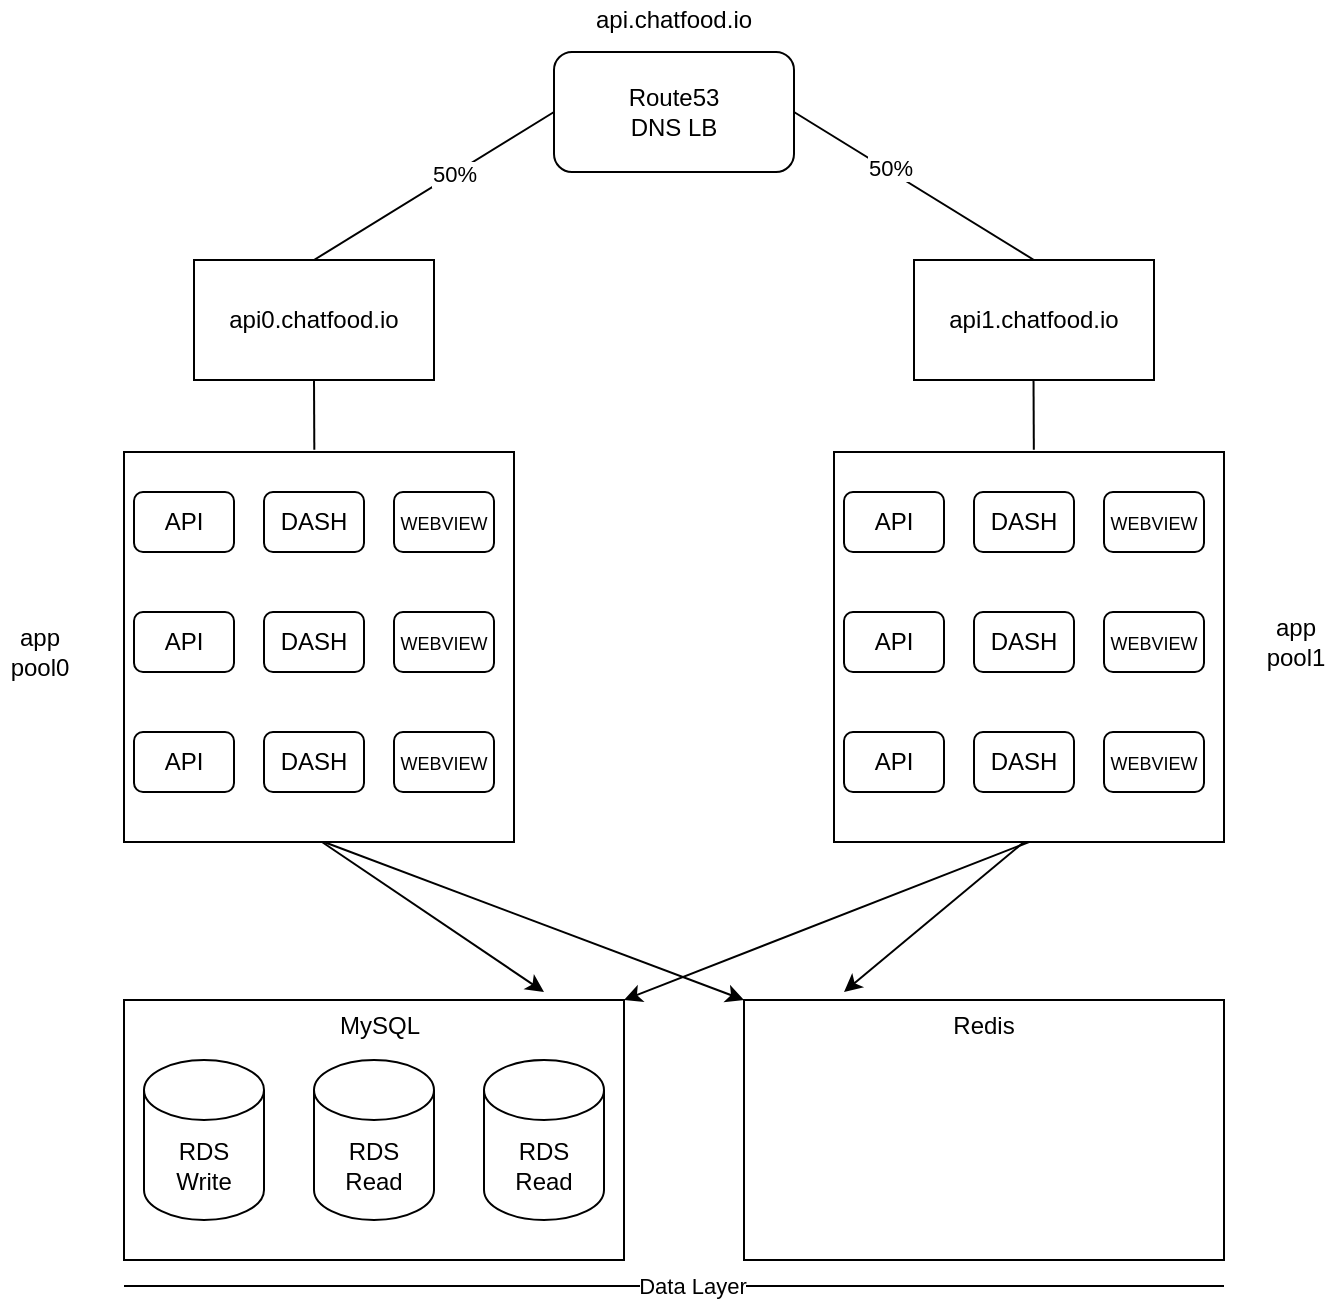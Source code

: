 <mxfile version="14.2.3" type="github">
  <diagram id="oyQrdK69_zk_5RSMQO_P" name="Page-1">
    <mxGraphModel dx="1694" dy="1137" grid="1" gridSize="10" guides="1" tooltips="1" connect="1" arrows="1" fold="1" page="1" pageScale="1" pageWidth="850" pageHeight="1100" math="0" shadow="0">
      <root>
        <mxCell id="0" />
        <mxCell id="1" parent="0" />
        <mxCell id="ECesB-shhla84f2rkFuC-1" value="Route53&lt;br&gt;DNS LB" style="rounded=1;whiteSpace=wrap;html=1;" vertex="1" parent="1">
          <mxGeometry x="365" y="126" width="120" height="60" as="geometry" />
        </mxCell>
        <mxCell id="ECesB-shhla84f2rkFuC-2" value="api0.chatfood.io" style="rounded=0;whiteSpace=wrap;html=1;" vertex="1" parent="1">
          <mxGeometry x="185" y="230" width="120" height="60" as="geometry" />
        </mxCell>
        <mxCell id="ECesB-shhla84f2rkFuC-3" value="api1.chatfood.io" style="rounded=0;whiteSpace=wrap;html=1;" vertex="1" parent="1">
          <mxGeometry x="545" y="230" width="120" height="60" as="geometry" />
        </mxCell>
        <mxCell id="ECesB-shhla84f2rkFuC-4" value="api.chatfood.io" style="text;html=1;strokeColor=none;fillColor=none;align=center;verticalAlign=middle;whiteSpace=wrap;rounded=0;" vertex="1" parent="1">
          <mxGeometry x="405" y="100" width="40" height="20" as="geometry" />
        </mxCell>
        <mxCell id="ECesB-shhla84f2rkFuC-5" value="" style="endArrow=none;html=1;exitX=0.5;exitY=0;exitDx=0;exitDy=0;" edge="1" parent="1" source="ECesB-shhla84f2rkFuC-2">
          <mxGeometry width="50" height="50" relative="1" as="geometry">
            <mxPoint x="315" y="206" as="sourcePoint" />
            <mxPoint x="365" y="156" as="targetPoint" />
          </mxGeometry>
        </mxCell>
        <mxCell id="ECesB-shhla84f2rkFuC-7" value="50%" style="edgeLabel;html=1;align=center;verticalAlign=middle;resizable=0;points=[];" vertex="1" connectable="0" parent="ECesB-shhla84f2rkFuC-5">
          <mxGeometry x="0.169" relative="1" as="geometry">
            <mxPoint as="offset" />
          </mxGeometry>
        </mxCell>
        <mxCell id="ECesB-shhla84f2rkFuC-6" value="" style="endArrow=none;html=1;exitX=0.5;exitY=0;exitDx=0;exitDy=0;entryX=0.5;entryY=0;entryDx=0;entryDy=0;" edge="1" parent="1" target="ECesB-shhla84f2rkFuC-3">
          <mxGeometry width="50" height="50" relative="1" as="geometry">
            <mxPoint x="485" y="156" as="sourcePoint" />
            <mxPoint x="605" y="76" as="targetPoint" />
          </mxGeometry>
        </mxCell>
        <mxCell id="ECesB-shhla84f2rkFuC-8" value="50%" style="edgeLabel;html=1;align=center;verticalAlign=middle;resizable=0;points=[];" vertex="1" connectable="0" parent="ECesB-shhla84f2rkFuC-6">
          <mxGeometry x="-0.215" y="2" relative="1" as="geometry">
            <mxPoint x="-1" as="offset" />
          </mxGeometry>
        </mxCell>
        <mxCell id="ECesB-shhla84f2rkFuC-9" value="" style="whiteSpace=wrap;html=1;aspect=fixed;" vertex="1" parent="1">
          <mxGeometry x="150" y="326" width="195" height="195" as="geometry" />
        </mxCell>
        <mxCell id="ECesB-shhla84f2rkFuC-10" value="API" style="rounded=1;whiteSpace=wrap;html=1;" vertex="1" parent="1">
          <mxGeometry x="155" y="466" width="50" height="30" as="geometry" />
        </mxCell>
        <mxCell id="ECesB-shhla84f2rkFuC-11" value="API" style="rounded=1;whiteSpace=wrap;html=1;" vertex="1" parent="1">
          <mxGeometry x="155" y="406" width="50" height="30" as="geometry" />
        </mxCell>
        <mxCell id="ECesB-shhla84f2rkFuC-12" value="API" style="rounded=1;whiteSpace=wrap;html=1;" vertex="1" parent="1">
          <mxGeometry x="155" y="346" width="50" height="30" as="geometry" />
        </mxCell>
        <mxCell id="ECesB-shhla84f2rkFuC-17" value="DASH" style="rounded=1;whiteSpace=wrap;html=1;" vertex="1" parent="1">
          <mxGeometry x="220" y="466" width="50" height="30" as="geometry" />
        </mxCell>
        <mxCell id="ECesB-shhla84f2rkFuC-18" value="DASH" style="rounded=1;whiteSpace=wrap;html=1;" vertex="1" parent="1">
          <mxGeometry x="220" y="406" width="50" height="30" as="geometry" />
        </mxCell>
        <mxCell id="ECesB-shhla84f2rkFuC-19" value="DASH" style="rounded=1;whiteSpace=wrap;html=1;" vertex="1" parent="1">
          <mxGeometry x="220" y="346" width="50" height="30" as="geometry" />
        </mxCell>
        <mxCell id="ECesB-shhla84f2rkFuC-20" value="&lt;span style=&quot;font-size: 9px&quot;&gt;WEBVIEW&lt;/span&gt;" style="rounded=1;whiteSpace=wrap;html=1;" vertex="1" parent="1">
          <mxGeometry x="285" y="466" width="50" height="30" as="geometry" />
        </mxCell>
        <mxCell id="ECesB-shhla84f2rkFuC-21" value="&lt;span style=&quot;font-size: 9px&quot;&gt;WEBVIEW&lt;/span&gt;" style="rounded=1;whiteSpace=wrap;html=1;" vertex="1" parent="1">
          <mxGeometry x="285" y="406" width="50" height="30" as="geometry" />
        </mxCell>
        <mxCell id="ECesB-shhla84f2rkFuC-22" value="&lt;font style=&quot;font-size: 9px&quot;&gt;WEBVIEW&lt;/font&gt;" style="rounded=1;whiteSpace=wrap;html=1;" vertex="1" parent="1">
          <mxGeometry x="285" y="346" width="50" height="30" as="geometry" />
        </mxCell>
        <mxCell id="ECesB-shhla84f2rkFuC-25" value="" style="whiteSpace=wrap;html=1;aspect=fixed;" vertex="1" parent="1">
          <mxGeometry x="505" y="326" width="195" height="195" as="geometry" />
        </mxCell>
        <mxCell id="ECesB-shhla84f2rkFuC-26" value="API" style="rounded=1;whiteSpace=wrap;html=1;" vertex="1" parent="1">
          <mxGeometry x="510" y="466" width="50" height="30" as="geometry" />
        </mxCell>
        <mxCell id="ECesB-shhla84f2rkFuC-27" value="API" style="rounded=1;whiteSpace=wrap;html=1;" vertex="1" parent="1">
          <mxGeometry x="510" y="406" width="50" height="30" as="geometry" />
        </mxCell>
        <mxCell id="ECesB-shhla84f2rkFuC-28" value="API" style="rounded=1;whiteSpace=wrap;html=1;" vertex="1" parent="1">
          <mxGeometry x="510" y="346" width="50" height="30" as="geometry" />
        </mxCell>
        <mxCell id="ECesB-shhla84f2rkFuC-29" value="DASH" style="rounded=1;whiteSpace=wrap;html=1;" vertex="1" parent="1">
          <mxGeometry x="575" y="466" width="50" height="30" as="geometry" />
        </mxCell>
        <mxCell id="ECesB-shhla84f2rkFuC-30" value="DASH" style="rounded=1;whiteSpace=wrap;html=1;" vertex="1" parent="1">
          <mxGeometry x="575" y="406" width="50" height="30" as="geometry" />
        </mxCell>
        <mxCell id="ECesB-shhla84f2rkFuC-31" value="DASH" style="rounded=1;whiteSpace=wrap;html=1;" vertex="1" parent="1">
          <mxGeometry x="575" y="346" width="50" height="30" as="geometry" />
        </mxCell>
        <mxCell id="ECesB-shhla84f2rkFuC-32" value="&lt;span style=&quot;font-size: 9px&quot;&gt;WEBVIEW&lt;/span&gt;" style="rounded=1;whiteSpace=wrap;html=1;" vertex="1" parent="1">
          <mxGeometry x="640" y="466" width="50" height="30" as="geometry" />
        </mxCell>
        <mxCell id="ECesB-shhla84f2rkFuC-33" value="&lt;span style=&quot;font-size: 9px&quot;&gt;WEBVIEW&lt;/span&gt;" style="rounded=1;whiteSpace=wrap;html=1;" vertex="1" parent="1">
          <mxGeometry x="640" y="406" width="50" height="30" as="geometry" />
        </mxCell>
        <mxCell id="ECesB-shhla84f2rkFuC-34" value="&lt;font style=&quot;font-size: 9px&quot;&gt;WEBVIEW&lt;/font&gt;" style="rounded=1;whiteSpace=wrap;html=1;" vertex="1" parent="1">
          <mxGeometry x="640" y="346" width="50" height="30" as="geometry" />
        </mxCell>
        <mxCell id="ECesB-shhla84f2rkFuC-35" value="app&lt;br&gt;pool0" style="text;html=1;strokeColor=none;fillColor=none;align=center;verticalAlign=middle;whiteSpace=wrap;rounded=0;" vertex="1" parent="1">
          <mxGeometry x="88" y="416" width="40" height="20" as="geometry" />
        </mxCell>
        <mxCell id="ECesB-shhla84f2rkFuC-36" value="app&lt;br&gt;pool1" style="text;html=1;strokeColor=none;fillColor=none;align=center;verticalAlign=middle;whiteSpace=wrap;rounded=0;" vertex="1" parent="1">
          <mxGeometry x="716" y="411" width="40" height="20" as="geometry" />
        </mxCell>
        <mxCell id="ECesB-shhla84f2rkFuC-39" value="" style="rounded=0;whiteSpace=wrap;html=1;" vertex="1" parent="1">
          <mxGeometry x="150" y="600" width="250" height="130" as="geometry" />
        </mxCell>
        <mxCell id="ECesB-shhla84f2rkFuC-40" value="" style="rounded=0;whiteSpace=wrap;html=1;" vertex="1" parent="1">
          <mxGeometry x="460" y="600" width="240" height="130" as="geometry" />
        </mxCell>
        <mxCell id="ECesB-shhla84f2rkFuC-41" value="" style="endArrow=none;html=1;" edge="1" parent="1">
          <mxGeometry width="50" height="50" relative="1" as="geometry">
            <mxPoint x="150" y="743" as="sourcePoint" />
            <mxPoint x="700" y="743" as="targetPoint" />
          </mxGeometry>
        </mxCell>
        <mxCell id="ECesB-shhla84f2rkFuC-42" value="Data Layer" style="edgeLabel;html=1;align=center;verticalAlign=middle;resizable=0;points=[];" vertex="1" connectable="0" parent="ECesB-shhla84f2rkFuC-41">
          <mxGeometry x="0.03" relative="1" as="geometry">
            <mxPoint as="offset" />
          </mxGeometry>
        </mxCell>
        <mxCell id="ECesB-shhla84f2rkFuC-43" value="" style="endArrow=classic;html=1;entryX=0;entryY=0;entryDx=0;entryDy=0;" edge="1" parent="1" target="ECesB-shhla84f2rkFuC-40">
          <mxGeometry width="50" height="50" relative="1" as="geometry">
            <mxPoint x="250" y="521" as="sourcePoint" />
            <mxPoint x="300" y="471" as="targetPoint" />
          </mxGeometry>
        </mxCell>
        <mxCell id="ECesB-shhla84f2rkFuC-44" value="" style="endArrow=classic;html=1;" edge="1" parent="1">
          <mxGeometry width="50" height="50" relative="1" as="geometry">
            <mxPoint x="249" y="521" as="sourcePoint" />
            <mxPoint x="360" y="596" as="targetPoint" />
          </mxGeometry>
        </mxCell>
        <mxCell id="ECesB-shhla84f2rkFuC-45" value="" style="endArrow=classic;html=1;entryX=1;entryY=0;entryDx=0;entryDy=0;exitX=0.5;exitY=1;exitDx=0;exitDy=0;" edge="1" parent="1" source="ECesB-shhla84f2rkFuC-25" target="ECesB-shhla84f2rkFuC-39">
          <mxGeometry width="50" height="50" relative="1" as="geometry">
            <mxPoint x="260" y="531" as="sourcePoint" />
            <mxPoint x="470" y="610" as="targetPoint" />
          </mxGeometry>
        </mxCell>
        <mxCell id="ECesB-shhla84f2rkFuC-46" value="" style="endArrow=classic;html=1;" edge="1" parent="1">
          <mxGeometry width="50" height="50" relative="1" as="geometry">
            <mxPoint x="600" y="521" as="sourcePoint" />
            <mxPoint x="510" y="596" as="targetPoint" />
          </mxGeometry>
        </mxCell>
        <mxCell id="ECesB-shhla84f2rkFuC-47" value="" style="endArrow=none;html=1;entryX=0.5;entryY=1;entryDx=0;entryDy=0;exitX=0.488;exitY=-0.006;exitDx=0;exitDy=0;exitPerimeter=0;" edge="1" parent="1" source="ECesB-shhla84f2rkFuC-9" target="ECesB-shhla84f2rkFuC-2">
          <mxGeometry width="50" height="50" relative="1" as="geometry">
            <mxPoint x="300" y="380" as="sourcePoint" />
            <mxPoint x="350" y="330" as="targetPoint" />
          </mxGeometry>
        </mxCell>
        <mxCell id="ECesB-shhla84f2rkFuC-49" value="" style="endArrow=none;html=1;entryX=0.5;entryY=1;entryDx=0;entryDy=0;exitX=0.488;exitY=-0.006;exitDx=0;exitDy=0;exitPerimeter=0;" edge="1" parent="1">
          <mxGeometry width="50" height="50" relative="1" as="geometry">
            <mxPoint x="604.92" y="324.83" as="sourcePoint" />
            <mxPoint x="604.76" y="290" as="targetPoint" />
          </mxGeometry>
        </mxCell>
        <mxCell id="ECesB-shhla84f2rkFuC-50" value="RDS&lt;br&gt;Write" style="shape=cylinder3;whiteSpace=wrap;html=1;boundedLbl=1;backgroundOutline=1;size=15;" vertex="1" parent="1">
          <mxGeometry x="160" y="630" width="60" height="80" as="geometry" />
        </mxCell>
        <mxCell id="ECesB-shhla84f2rkFuC-51" value="RDS&lt;br&gt;Read" style="shape=cylinder3;whiteSpace=wrap;html=1;boundedLbl=1;backgroundOutline=1;size=15;" vertex="1" parent="1">
          <mxGeometry x="330" y="630" width="60" height="80" as="geometry" />
        </mxCell>
        <mxCell id="ECesB-shhla84f2rkFuC-52" value="RDS&lt;br&gt;Read" style="shape=cylinder3;whiteSpace=wrap;html=1;boundedLbl=1;backgroundOutline=1;size=15;" vertex="1" parent="1">
          <mxGeometry x="245" y="630" width="60" height="80" as="geometry" />
        </mxCell>
        <mxCell id="ECesB-shhla84f2rkFuC-53" value="MySQL" style="text;html=1;strokeColor=none;fillColor=none;align=center;verticalAlign=middle;whiteSpace=wrap;rounded=0;" vertex="1" parent="1">
          <mxGeometry x="258" y="603" width="40" height="20" as="geometry" />
        </mxCell>
        <mxCell id="ECesB-shhla84f2rkFuC-54" value="Redis" style="text;html=1;strokeColor=none;fillColor=none;align=center;verticalAlign=middle;whiteSpace=wrap;rounded=0;" vertex="1" parent="1">
          <mxGeometry x="560" y="603" width="40" height="20" as="geometry" />
        </mxCell>
      </root>
    </mxGraphModel>
  </diagram>
</mxfile>
